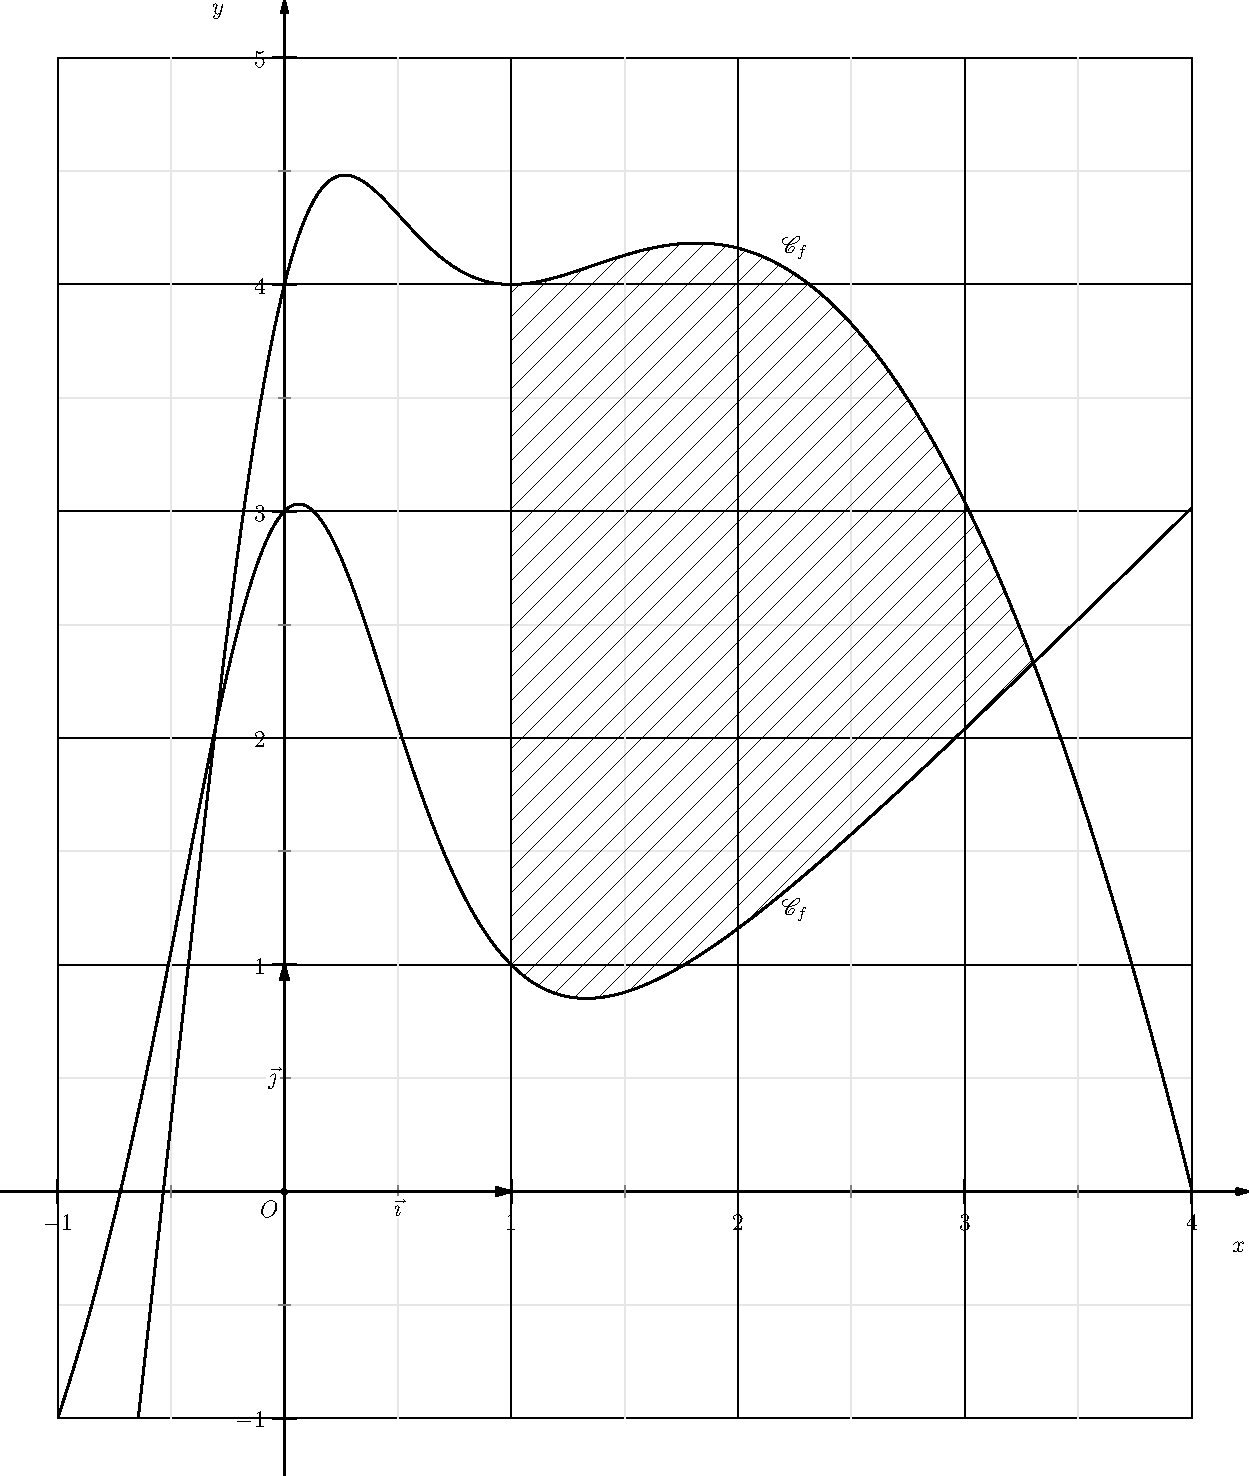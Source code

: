 import graph;
import patterns;
usepackage("mathrsfs");

unitsize(4cm);
real xmin=-1,xmax=4;
real ymin=-1,ymax=5;

// Definition of fonctions f and g :
real f(real x) {return 4x-x^2+4/(x^2+1)^2;}
real g(real x) {return x-1+4/(x^2+1)^2;}

// Trace the curves :
path Cf=graph(f,xmin,xmax,n=400);
path Cg=graph(g,xmin,xmax,n=400);
draw(Cf,linewidth(1bp));
draw(Cg,linewidth(1bp));
xlimits(xmin,xmax,Crop);
ylimits(ymin,ymax,Crop);

// The grid :
xaxis(BottomTop, xmin, xmax, Ticks("%", Step=1, step=0.5, extend=true, ptick=lightgrey));
yaxis(LeftRight, ymin, ymax, Ticks("%", Step=1, step=0.5, extend=true, ptick=lightgrey));
// The axis.
xequals(Label("$y$",align=W),0,ymin=ymin-0.25, ymax=ymax+0.25,
        Ticks(NoZero,pTick=nullpen, ptick=grey),
        p=linewidth(1pt), Arrow(2mm));
yequals(Label("$x$",align=S),0,xmin=xmin-0.25, xmax=xmax+0.25,
        Ticks(NoZero,pTick=nullpen, ptick=grey),
        p=linewidth(1pt), Arrow(2mm));

labelx(Label("$O$",NoFill), 0, SW);
draw(Label("$\vec{\imath}$",align=S,UnFill),
     (0,0)--(1,0),scale(2)*currentpen,Arrow);
draw(Label("$\vec{\jmath}$",align=W,UnFill),
     (0,0)--(0,1),scale(2)*currentpen,Arrow);
dot((0,0));

label("$\mathscr{C}_f$",(2.25,f(2.25)),2N);
label("$\mathscr{C}_f$",(2.25,g(2.25)),2S);

// Les hachures.
path vline=(1,-1)--(1,5);
add("hachure",hatch(3mm));
fill(buildcycle(vline,graph(f,1,4),graph(g,1,4)),pattern("hachure"));